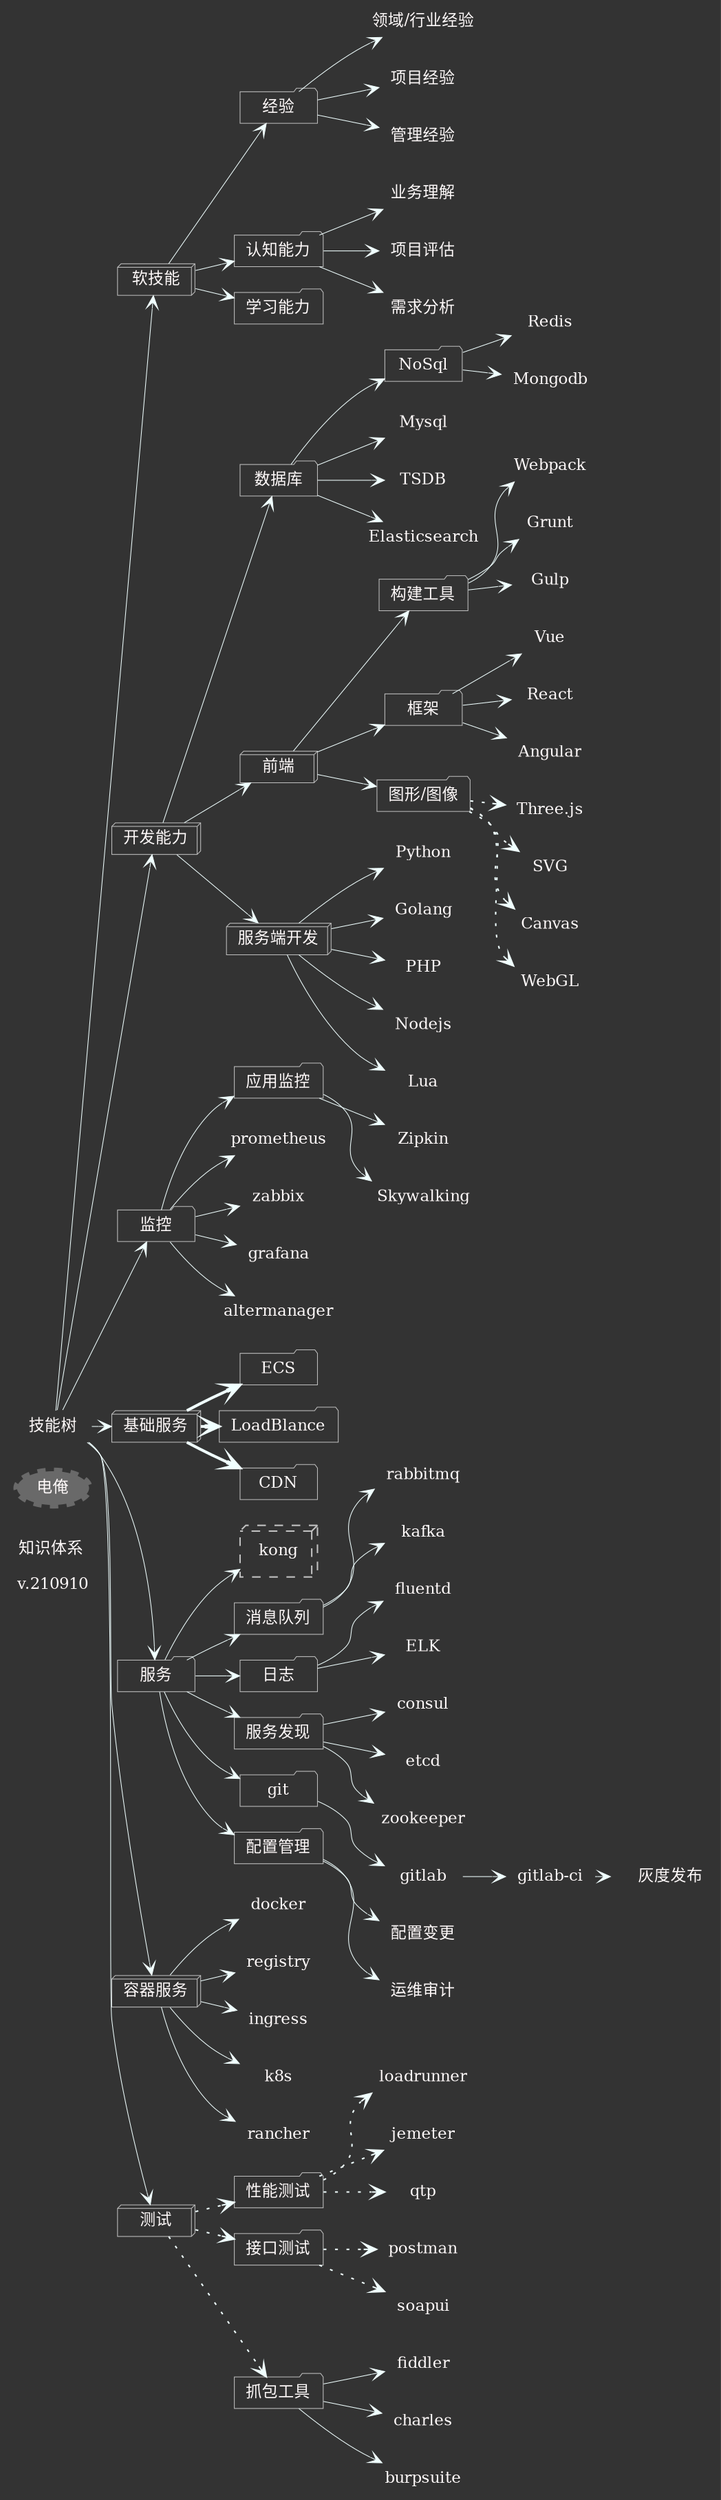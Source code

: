 digraph hipeace86 {
    /*生成命令:
$ dot -Tpng hipeace86.dot -o hipeace86.png -Tcmapx -o hipeace86.map
$ neato -Tpng hipeace86.dot -o hipeace86.png -Tcmapx -o hipeace86.map
    全局设定
    */
    graph [label=""
        ,fontsize=12.0,fontcolor=snow
        ,labeljust="l",labelloc="b",center=1
        ,ranksep=0.1,center=1,ratio=compress
        ,rankdir=LR
        ,bgcolor="#333333"
        ];

    node[fontsize=11.0,height=0.3
        ,style="filled,setlinewidth(0.5)",fillcolor="#333333",color=gray,fontcolor=snow
        ,shape=plaintext
        ];

    edge [fontsize=9.0,fontcolor=gray
        ,color=azure
        ,arrowsize=0.9,arrowhead=vee,arrowtail=none
        ,style="setlinewidth(0.5)"
        ];
    title [label="知识体系 \n\nv.210910"
        URL="https://blog.91python.com/resume/skill.html"];

    mailme [label="电俺",shape=ellipse,style="filled,dashed,setlinewidth(5)"
        ,color="#333333",fillcolor=dimgray
        ,URL="mailto:hipeace86@gmail.com"];

    Root [label="技能树"];
    
    Root->{skill dev monitor IAAS service container testing}
    IAAS[
        label="基础服务",shape=box3d;];
        ecs [label="ECS",shape=folder];
        lb [label="LoadBlance",shape=folder];
        CDN [label="CDN",shape=folder];
        IAAS->{ecs lb CDN}[style="setlinewidth(2)"]

    service [
        label="服务",shape=folder;];
        kong [label="kong",shape=box3d,style="dashed",height=0.5]
        mq [label="消息队列",shape=folder]
            mq->{rabbitmq kafka}
        log [label="日志",shape=folder]
            log->{fluentd ELK}
        discovery [label="服务发现",shape=folder]
            discovery->{consul etcd zookeeper}
        git [label="git",shape=folder]
            ci[label="gitlab-ci"]
            git -> gitlab -> ci ->　灰度发布
        config [label="配置管理",shape=folder]
            changelog [label="配置变更"]
            ops_audit [label="运维审计"]
            config -> {changelog ops_audit}

        service->{kong mq log discovery git config}
    
    container [label="容器服务",shape=box3d]
        
        container->{docker registry ingress k8s rancher}

    testing [label="测试",shape=box3d];
        test_performance [label="性能测试",shape=folder]
            test_performance ->{loadrunner jemeter qtp}[style="dotted"]
        test_api [label="接口测试",shape=folder]
            test_api ->{postman soapui}[style="dotted"]
        network [label="抓包工具",shape=folder]
            network ->{fiddler charles burpsuite}

        testing->{test_performance test_api network}[style="dotted"]

    
    dev[label="开发能力",shape=box3d]
        database [label="数据库",shape=folder]    
            nosql [label="NoSql",shape=folder]
                nosql->{Redis Mongodb}
            
            database ->{Mysql nosql TSDB Elasticsearch}
    
        front [label="前端",shape=box3d]
            build [label="构建工具",shape=folder]
                build->{Webpack Grunt Gulp}
            FrameWork [label="框架",shape=folder]
                FrameWork->{Vue React Angular}
            image [label="图形/图像",shape=folder]
                threejs[label="Three.js"]
                image->{SVG Canvas WebGL threejs}[style="dotted"]
            front->{build FrameWork image}
        
        server [label="服务端开发",shape=box3d]
            server->{Python Golang PHP Nodejs Lua}
        
        dev->{server front database}

    monitor[label="监控",shape=folder]
        APM[label="应用监控",shape=folder]
            APM->{Zipkin Skywalking}
        monitor->{prometheus zabbix grafana altermanager APM}

    skill[label="软技能",shape=box3d];
        experience[label="经验",shape=folder];
            field[label="领域/行业经验"];
            project[label="项目经验"]
            management[label="管理经验"]
            experience->{management field project}
        congnitive_ability[label="认知能力",shape=folder]
            bussiness[label="业务理解"]
            project_evaluation[label="项目评估"]
            demand[label="需求分析"]
            congnitive_ability->{bussiness demand project_evaluation}
        
        learn[label="学习能力",shape=folder]

        skill->{experience learn congnitive_ability}

    edge [style=invis];
}
